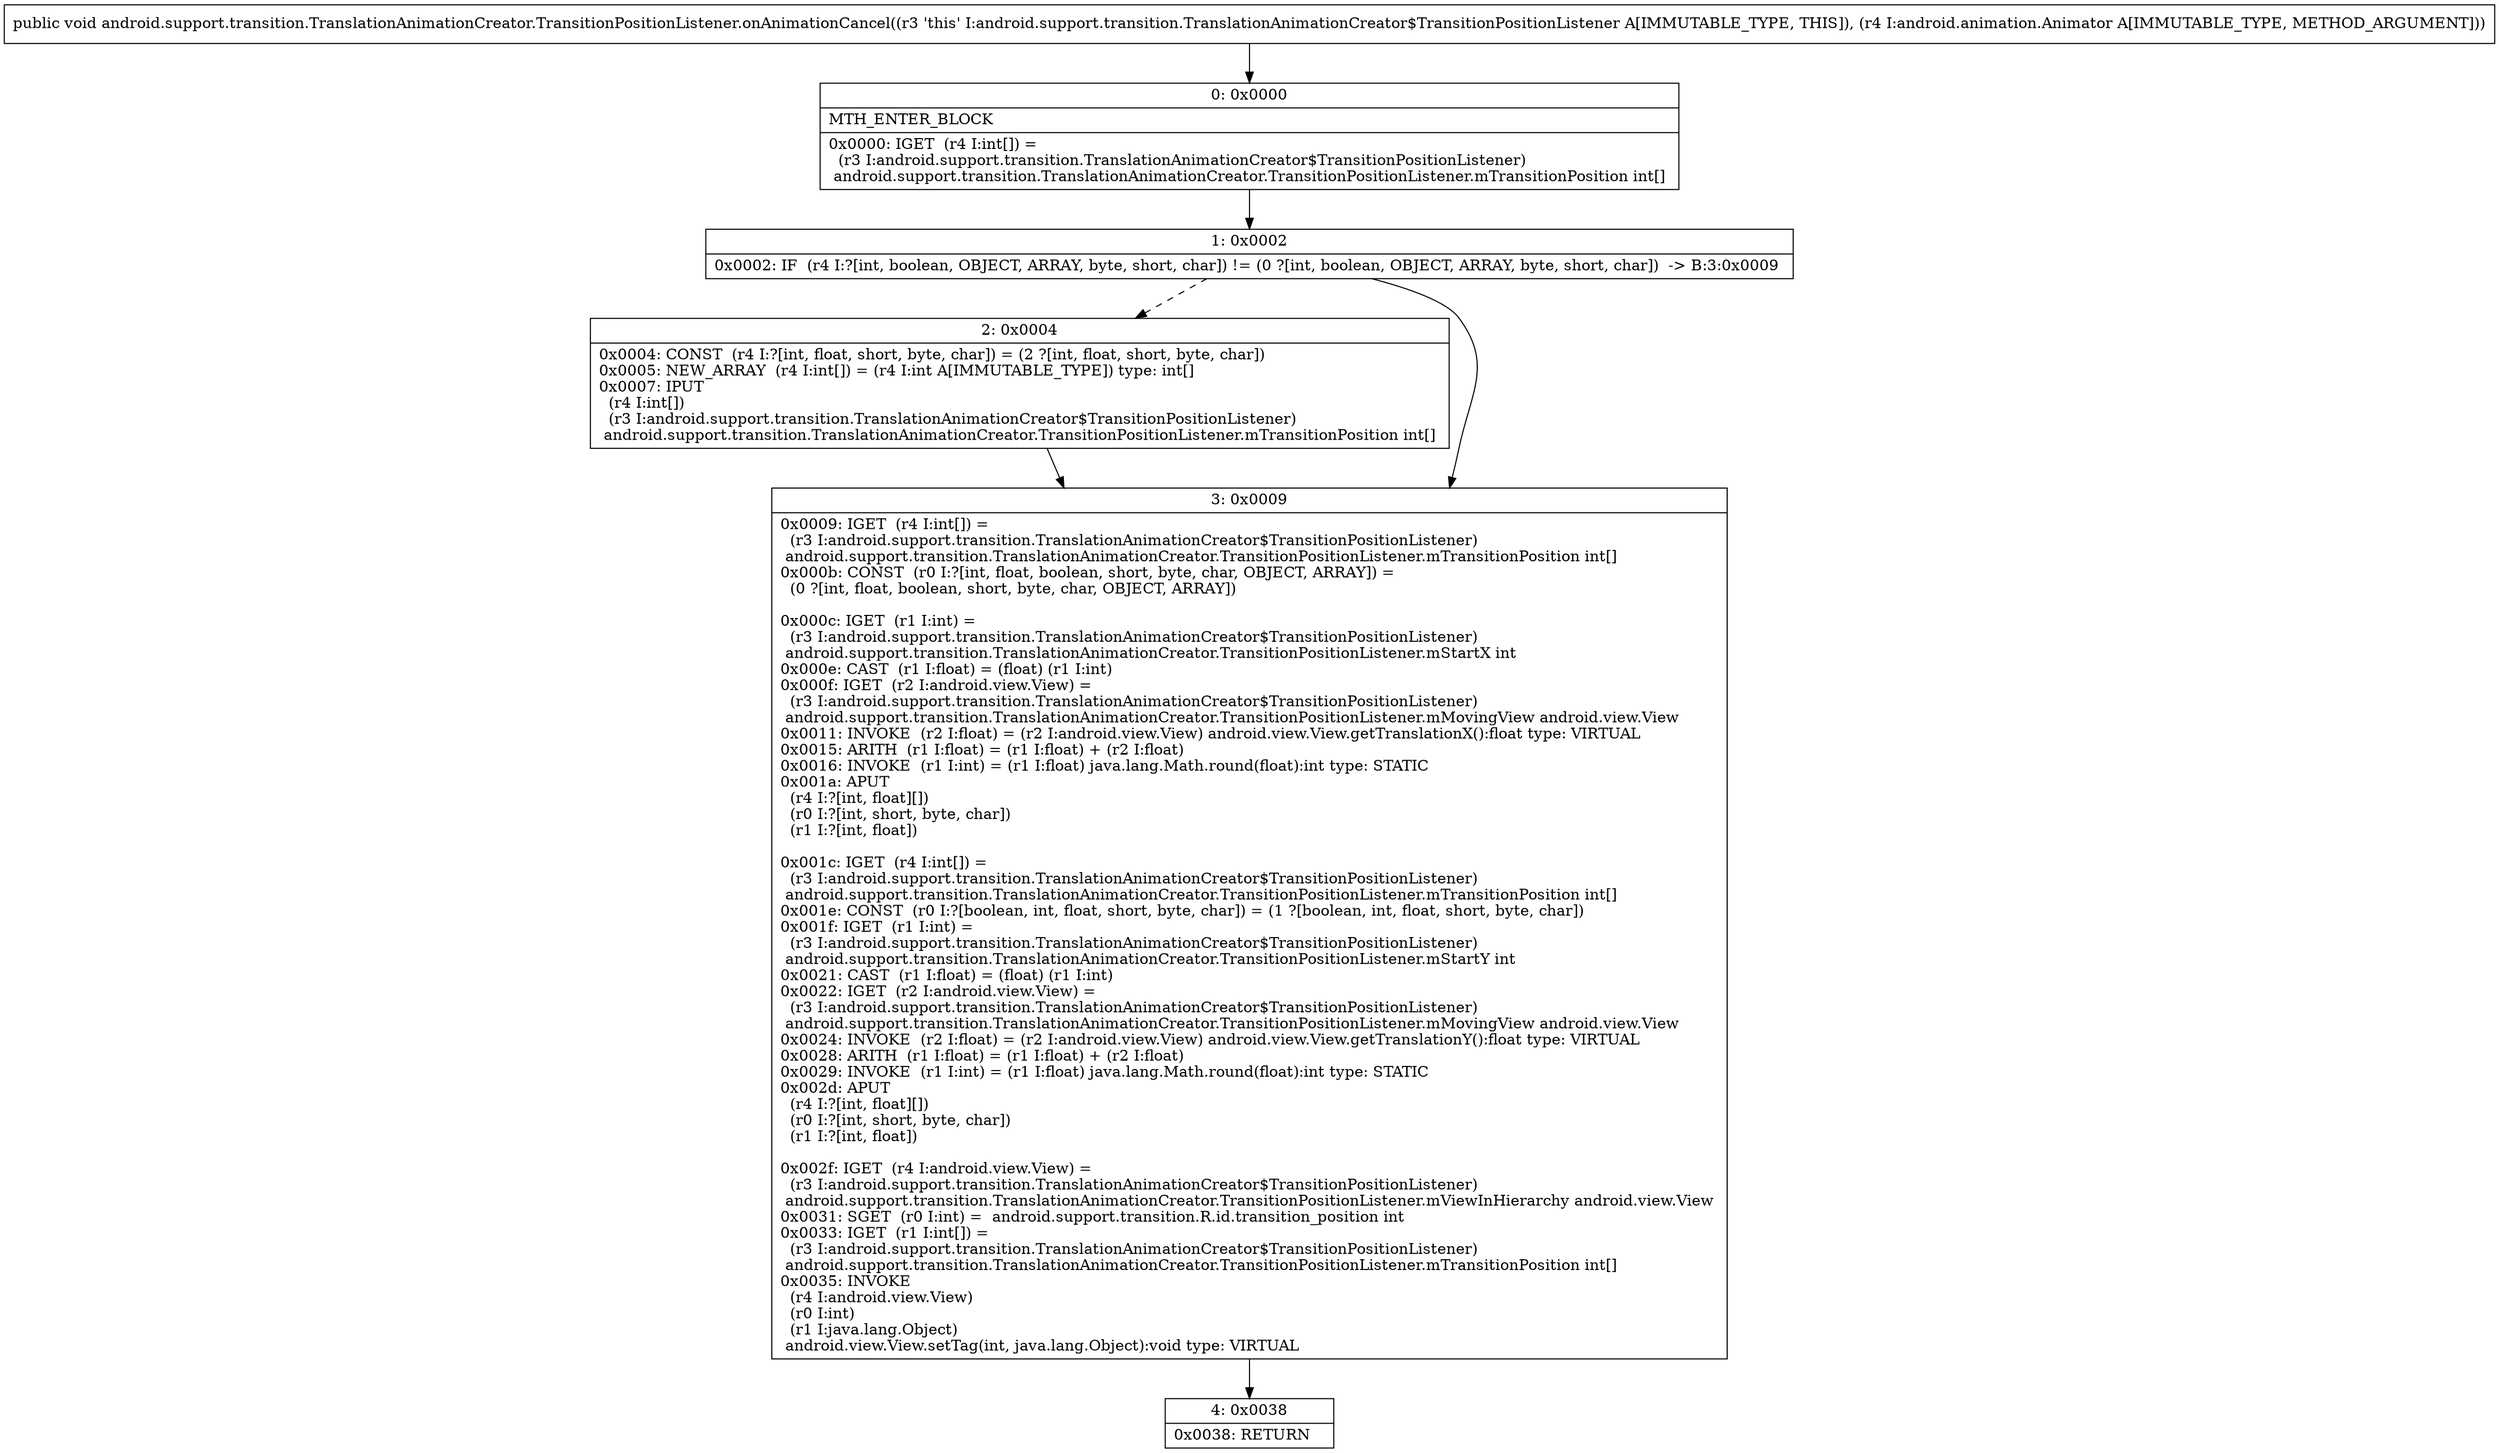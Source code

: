 digraph "CFG forandroid.support.transition.TranslationAnimationCreator.TransitionPositionListener.onAnimationCancel(Landroid\/animation\/Animator;)V" {
Node_0 [shape=record,label="{0\:\ 0x0000|MTH_ENTER_BLOCK\l|0x0000: IGET  (r4 I:int[]) = \l  (r3 I:android.support.transition.TranslationAnimationCreator$TransitionPositionListener)\l android.support.transition.TranslationAnimationCreator.TransitionPositionListener.mTransitionPosition int[] \l}"];
Node_1 [shape=record,label="{1\:\ 0x0002|0x0002: IF  (r4 I:?[int, boolean, OBJECT, ARRAY, byte, short, char]) != (0 ?[int, boolean, OBJECT, ARRAY, byte, short, char])  \-\> B:3:0x0009 \l}"];
Node_2 [shape=record,label="{2\:\ 0x0004|0x0004: CONST  (r4 I:?[int, float, short, byte, char]) = (2 ?[int, float, short, byte, char]) \l0x0005: NEW_ARRAY  (r4 I:int[]) = (r4 I:int A[IMMUTABLE_TYPE]) type: int[] \l0x0007: IPUT  \l  (r4 I:int[])\l  (r3 I:android.support.transition.TranslationAnimationCreator$TransitionPositionListener)\l android.support.transition.TranslationAnimationCreator.TransitionPositionListener.mTransitionPosition int[] \l}"];
Node_3 [shape=record,label="{3\:\ 0x0009|0x0009: IGET  (r4 I:int[]) = \l  (r3 I:android.support.transition.TranslationAnimationCreator$TransitionPositionListener)\l android.support.transition.TranslationAnimationCreator.TransitionPositionListener.mTransitionPosition int[] \l0x000b: CONST  (r0 I:?[int, float, boolean, short, byte, char, OBJECT, ARRAY]) = \l  (0 ?[int, float, boolean, short, byte, char, OBJECT, ARRAY])\l \l0x000c: IGET  (r1 I:int) = \l  (r3 I:android.support.transition.TranslationAnimationCreator$TransitionPositionListener)\l android.support.transition.TranslationAnimationCreator.TransitionPositionListener.mStartX int \l0x000e: CAST  (r1 I:float) = (float) (r1 I:int) \l0x000f: IGET  (r2 I:android.view.View) = \l  (r3 I:android.support.transition.TranslationAnimationCreator$TransitionPositionListener)\l android.support.transition.TranslationAnimationCreator.TransitionPositionListener.mMovingView android.view.View \l0x0011: INVOKE  (r2 I:float) = (r2 I:android.view.View) android.view.View.getTranslationX():float type: VIRTUAL \l0x0015: ARITH  (r1 I:float) = (r1 I:float) + (r2 I:float) \l0x0016: INVOKE  (r1 I:int) = (r1 I:float) java.lang.Math.round(float):int type: STATIC \l0x001a: APUT  \l  (r4 I:?[int, float][])\l  (r0 I:?[int, short, byte, char])\l  (r1 I:?[int, float])\l \l0x001c: IGET  (r4 I:int[]) = \l  (r3 I:android.support.transition.TranslationAnimationCreator$TransitionPositionListener)\l android.support.transition.TranslationAnimationCreator.TransitionPositionListener.mTransitionPosition int[] \l0x001e: CONST  (r0 I:?[boolean, int, float, short, byte, char]) = (1 ?[boolean, int, float, short, byte, char]) \l0x001f: IGET  (r1 I:int) = \l  (r3 I:android.support.transition.TranslationAnimationCreator$TransitionPositionListener)\l android.support.transition.TranslationAnimationCreator.TransitionPositionListener.mStartY int \l0x0021: CAST  (r1 I:float) = (float) (r1 I:int) \l0x0022: IGET  (r2 I:android.view.View) = \l  (r3 I:android.support.transition.TranslationAnimationCreator$TransitionPositionListener)\l android.support.transition.TranslationAnimationCreator.TransitionPositionListener.mMovingView android.view.View \l0x0024: INVOKE  (r2 I:float) = (r2 I:android.view.View) android.view.View.getTranslationY():float type: VIRTUAL \l0x0028: ARITH  (r1 I:float) = (r1 I:float) + (r2 I:float) \l0x0029: INVOKE  (r1 I:int) = (r1 I:float) java.lang.Math.round(float):int type: STATIC \l0x002d: APUT  \l  (r4 I:?[int, float][])\l  (r0 I:?[int, short, byte, char])\l  (r1 I:?[int, float])\l \l0x002f: IGET  (r4 I:android.view.View) = \l  (r3 I:android.support.transition.TranslationAnimationCreator$TransitionPositionListener)\l android.support.transition.TranslationAnimationCreator.TransitionPositionListener.mViewInHierarchy android.view.View \l0x0031: SGET  (r0 I:int) =  android.support.transition.R.id.transition_position int \l0x0033: IGET  (r1 I:int[]) = \l  (r3 I:android.support.transition.TranslationAnimationCreator$TransitionPositionListener)\l android.support.transition.TranslationAnimationCreator.TransitionPositionListener.mTransitionPosition int[] \l0x0035: INVOKE  \l  (r4 I:android.view.View)\l  (r0 I:int)\l  (r1 I:java.lang.Object)\l android.view.View.setTag(int, java.lang.Object):void type: VIRTUAL \l}"];
Node_4 [shape=record,label="{4\:\ 0x0038|0x0038: RETURN   \l}"];
MethodNode[shape=record,label="{public void android.support.transition.TranslationAnimationCreator.TransitionPositionListener.onAnimationCancel((r3 'this' I:android.support.transition.TranslationAnimationCreator$TransitionPositionListener A[IMMUTABLE_TYPE, THIS]), (r4 I:android.animation.Animator A[IMMUTABLE_TYPE, METHOD_ARGUMENT])) }"];
MethodNode -> Node_0;
Node_0 -> Node_1;
Node_1 -> Node_2[style=dashed];
Node_1 -> Node_3;
Node_2 -> Node_3;
Node_3 -> Node_4;
}

